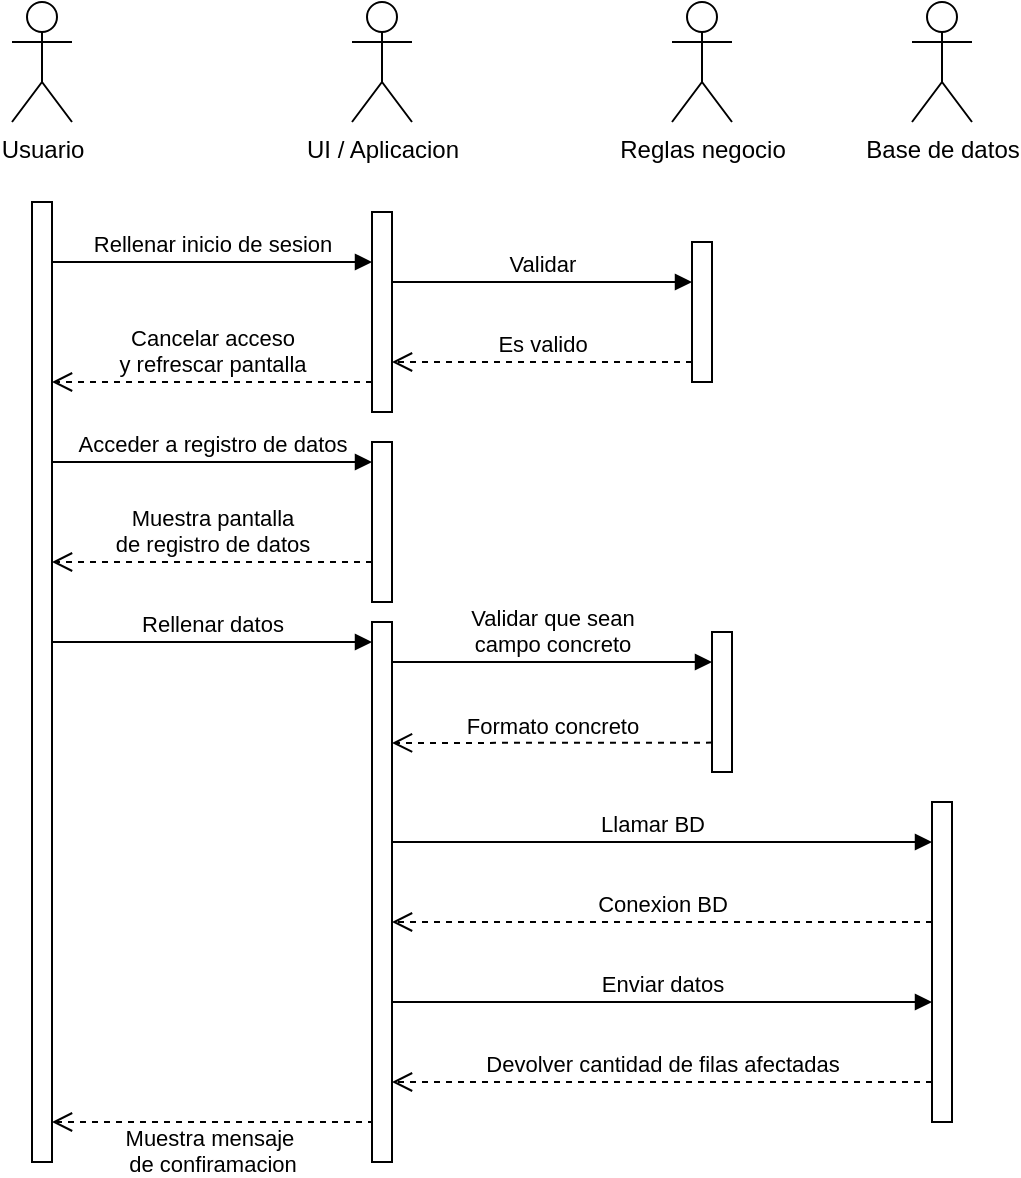 <mxfile version="26.2.15">
  <diagram name="Page-1" id="2YBvvXClWsGukQMizWep">
    <mxGraphModel dx="1068" dy="1628" grid="1" gridSize="10" guides="1" tooltips="1" connect="1" arrows="1" fold="1" page="1" pageScale="1" pageWidth="850" pageHeight="1100" math="0" shadow="0">
      <root>
        <mxCell id="0" />
        <mxCell id="1" parent="0" />
        <mxCell id="7lx7y_HW1eVYhGcbVzDC-8" value="" style="html=1;points=[[0,0,0,0,5],[0,1,0,0,-5],[1,0,0,0,5],[1,1,0,0,-5]];perimeter=orthogonalPerimeter;outlineConnect=0;targetShapes=umlLifeline;portConstraint=eastwest;newEdgeStyle={&quot;curved&quot;:0,&quot;rounded&quot;:0};" vertex="1" parent="1">
          <mxGeometry x="90" y="80" width="10" height="480" as="geometry" />
        </mxCell>
        <mxCell id="aM9ryv3xv72pqoxQDRHE-7" value="Rellenar inicio de sesion" style="html=1;verticalAlign=bottom;endArrow=block;edgeStyle=elbowEdgeStyle;elbow=vertical;curved=0;rounded=0;" parent="1" edge="1">
          <mxGeometry relative="1" as="geometry">
            <mxPoint x="100" y="110" as="sourcePoint" />
            <Array as="points">
              <mxPoint x="180" y="110" />
            </Array>
            <mxPoint x="260" y="110" as="targetPoint" />
          </mxGeometry>
        </mxCell>
        <mxCell id="aM9ryv3xv72pqoxQDRHE-8" value="Cancelar acceso&lt;div&gt;y refrescar pantalla&lt;/div&gt;" style="html=1;verticalAlign=bottom;endArrow=open;dashed=1;endSize=8;edgeStyle=elbowEdgeStyle;elbow=vertical;curved=0;rounded=0;" parent="1" edge="1">
          <mxGeometry relative="1" as="geometry">
            <mxPoint x="100" y="170" as="targetPoint" />
            <Array as="points">
              <mxPoint x="195" y="170" />
            </Array>
            <mxPoint x="260" y="170" as="sourcePoint" />
          </mxGeometry>
        </mxCell>
        <mxCell id="7lx7y_HW1eVYhGcbVzDC-10" value="Usuario" style="shape=umlActor;verticalLabelPosition=bottom;verticalAlign=top;html=1;" vertex="1" parent="1">
          <mxGeometry x="80" y="-20" width="30" height="60" as="geometry" />
        </mxCell>
        <mxCell id="7lx7y_HW1eVYhGcbVzDC-11" value="UI / Aplicacion" style="shape=umlActor;verticalLabelPosition=bottom;verticalAlign=top;html=1;" vertex="1" parent="1">
          <mxGeometry x="250" y="-20" width="30" height="60" as="geometry" />
        </mxCell>
        <mxCell id="7lx7y_HW1eVYhGcbVzDC-12" value="Reglas negocio" style="shape=umlActor;verticalLabelPosition=bottom;verticalAlign=top;html=1;" vertex="1" parent="1">
          <mxGeometry x="410" y="-20" width="30" height="60" as="geometry" />
        </mxCell>
        <mxCell id="7lx7y_HW1eVYhGcbVzDC-13" value="Base de datos" style="shape=umlActor;verticalLabelPosition=bottom;verticalAlign=top;html=1;" vertex="1" parent="1">
          <mxGeometry x="530" y="-20" width="30" height="60" as="geometry" />
        </mxCell>
        <mxCell id="7lx7y_HW1eVYhGcbVzDC-20" value="Es valido" style="html=1;verticalAlign=bottom;endArrow=open;dashed=1;endSize=8;edgeStyle=elbowEdgeStyle;elbow=vertical;curved=0;rounded=0;" edge="1" parent="1">
          <mxGeometry relative="1" as="geometry">
            <mxPoint x="270" y="160" as="targetPoint" />
            <Array as="points">
              <mxPoint x="365" y="160" />
            </Array>
            <mxPoint x="420" y="160" as="sourcePoint" />
          </mxGeometry>
        </mxCell>
        <mxCell id="7lx7y_HW1eVYhGcbVzDC-21" value="Validar" style="html=1;verticalAlign=bottom;endArrow=block;edgeStyle=elbowEdgeStyle;elbow=vertical;curved=0;rounded=0;" edge="1" parent="1">
          <mxGeometry relative="1" as="geometry">
            <mxPoint x="270" y="120" as="sourcePoint" />
            <Array as="points">
              <mxPoint x="350" y="120" />
            </Array>
            <mxPoint x="420" y="120" as="targetPoint" />
          </mxGeometry>
        </mxCell>
        <mxCell id="7lx7y_HW1eVYhGcbVzDC-22" value="" style="html=1;points=[[0,0,0,0,5],[0,1,0,0,-5],[1,0,0,0,5],[1,1,0,0,-5]];perimeter=orthogonalPerimeter;outlineConnect=0;targetShapes=umlLifeline;portConstraint=eastwest;newEdgeStyle={&quot;curved&quot;:0,&quot;rounded&quot;:0};" vertex="1" parent="1">
          <mxGeometry x="420" y="100" width="10" height="70" as="geometry" />
        </mxCell>
        <mxCell id="7lx7y_HW1eVYhGcbVzDC-23" value="Acceder a registro de datos" style="html=1;verticalAlign=bottom;endArrow=block;edgeStyle=elbowEdgeStyle;elbow=vertical;curved=0;rounded=0;" edge="1" parent="1">
          <mxGeometry relative="1" as="geometry">
            <mxPoint x="100" y="210" as="sourcePoint" />
            <Array as="points">
              <mxPoint x="180" y="210" />
            </Array>
            <mxPoint x="260" y="210" as="targetPoint" />
          </mxGeometry>
        </mxCell>
        <mxCell id="7lx7y_HW1eVYhGcbVzDC-24" value="Muestra pantalla&lt;div&gt;de registro de datos&lt;/div&gt;" style="html=1;verticalAlign=bottom;endArrow=open;dashed=1;endSize=8;edgeStyle=elbowEdgeStyle;elbow=vertical;curved=0;rounded=0;" edge="1" parent="1">
          <mxGeometry relative="1" as="geometry">
            <mxPoint x="100" y="260" as="targetPoint" />
            <Array as="points">
              <mxPoint x="195" y="260" />
            </Array>
            <mxPoint x="260" y="260" as="sourcePoint" />
          </mxGeometry>
        </mxCell>
        <mxCell id="7lx7y_HW1eVYhGcbVzDC-25" value="" style="html=1;points=[[0,0,0,0,5],[0,1,0,0,-5],[1,0,0,0,5],[1,1,0,0,-5]];perimeter=orthogonalPerimeter;outlineConnect=0;targetShapes=umlLifeline;portConstraint=eastwest;newEdgeStyle={&quot;curved&quot;:0,&quot;rounded&quot;:0};" vertex="1" parent="1">
          <mxGeometry x="430" y="295" width="10" height="70" as="geometry" />
        </mxCell>
        <mxCell id="7lx7y_HW1eVYhGcbVzDC-26" value="" style="html=1;points=[[0,0,0,0,5],[0,1,0,0,-5],[1,0,0,0,5],[1,1,0,0,-5]];perimeter=orthogonalPerimeter;outlineConnect=0;targetShapes=umlLifeline;portConstraint=eastwest;newEdgeStyle={&quot;curved&quot;:0,&quot;rounded&quot;:0};" vertex="1" parent="1">
          <mxGeometry x="540" y="380" width="10" height="160" as="geometry" />
        </mxCell>
        <mxCell id="7lx7y_HW1eVYhGcbVzDC-28" value="Llamar BD" style="html=1;verticalAlign=bottom;endArrow=block;edgeStyle=elbowEdgeStyle;elbow=vertical;curved=0;rounded=0;" edge="1" parent="1" target="7lx7y_HW1eVYhGcbVzDC-26">
          <mxGeometry relative="1" as="geometry">
            <mxPoint x="260" y="400" as="sourcePoint" />
            <Array as="points">
              <mxPoint x="345" y="400" />
            </Array>
            <mxPoint x="530" y="400" as="targetPoint" />
          </mxGeometry>
        </mxCell>
        <mxCell id="7lx7y_HW1eVYhGcbVzDC-29" value="Enviar datos" style="html=1;verticalAlign=bottom;endArrow=block;edgeStyle=elbowEdgeStyle;elbow=vertical;curved=0;rounded=0;" edge="1" parent="1">
          <mxGeometry relative="1" as="geometry">
            <mxPoint x="270" y="480" as="sourcePoint" />
            <Array as="points">
              <mxPoint x="355" y="480" />
            </Array>
            <mxPoint x="540" y="480" as="targetPoint" />
          </mxGeometry>
        </mxCell>
        <mxCell id="7lx7y_HW1eVYhGcbVzDC-30" value="Conexion BD" style="html=1;verticalAlign=bottom;endArrow=open;dashed=1;endSize=8;edgeStyle=elbowEdgeStyle;elbow=vertical;curved=0;rounded=0;" edge="1" parent="1">
          <mxGeometry relative="1" as="geometry">
            <mxPoint x="270" y="440" as="targetPoint" />
            <Array as="points">
              <mxPoint x="475" y="440" />
            </Array>
            <mxPoint x="540" y="440" as="sourcePoint" />
          </mxGeometry>
        </mxCell>
        <mxCell id="7lx7y_HW1eVYhGcbVzDC-31" value="Devolver cantidad de filas afectadas" style="html=1;verticalAlign=bottom;endArrow=open;dashed=1;endSize=8;edgeStyle=elbowEdgeStyle;elbow=vertical;curved=0;rounded=0;" edge="1" parent="1" source="7lx7y_HW1eVYhGcbVzDC-26">
          <mxGeometry relative="1" as="geometry">
            <mxPoint x="270" y="520" as="targetPoint" />
            <Array as="points">
              <mxPoint x="465" y="520" />
            </Array>
            <mxPoint x="530" y="520" as="sourcePoint" />
          </mxGeometry>
        </mxCell>
        <mxCell id="7lx7y_HW1eVYhGcbVzDC-32" value="" style="html=1;points=[[0,0,0,0,5],[0,1,0,0,-5],[1,0,0,0,5],[1,1,0,0,-5]];perimeter=orthogonalPerimeter;outlineConnect=0;targetShapes=umlLifeline;portConstraint=eastwest;newEdgeStyle={&quot;curved&quot;:0,&quot;rounded&quot;:0};" vertex="1" parent="1">
          <mxGeometry x="260" y="85" width="10" height="100" as="geometry" />
        </mxCell>
        <mxCell id="7lx7y_HW1eVYhGcbVzDC-34" value="Rellenar datos" style="html=1;verticalAlign=bottom;endArrow=block;edgeStyle=elbowEdgeStyle;elbow=vertical;curved=0;rounded=0;" edge="1" parent="1">
          <mxGeometry relative="1" as="geometry">
            <mxPoint x="100" y="300" as="sourcePoint" />
            <Array as="points">
              <mxPoint x="180" y="300" />
            </Array>
            <mxPoint x="260" y="300" as="targetPoint" />
          </mxGeometry>
        </mxCell>
        <mxCell id="7lx7y_HW1eVYhGcbVzDC-35" value="Validar que sean&lt;div&gt;campo concreto&lt;/div&gt;" style="html=1;verticalAlign=bottom;endArrow=block;edgeStyle=elbowEdgeStyle;elbow=vertical;curved=0;rounded=0;" edge="1" parent="1">
          <mxGeometry relative="1" as="geometry">
            <mxPoint x="270" y="310" as="sourcePoint" />
            <Array as="points">
              <mxPoint x="350" y="310" />
            </Array>
            <mxPoint x="430" y="310" as="targetPoint" />
          </mxGeometry>
        </mxCell>
        <mxCell id="7lx7y_HW1eVYhGcbVzDC-37" value="Formato concreto" style="html=1;verticalAlign=bottom;endArrow=open;dashed=1;endSize=8;edgeStyle=elbowEdgeStyle;elbow=vertical;curved=0;rounded=0;" edge="1" parent="1">
          <mxGeometry relative="1" as="geometry">
            <mxPoint x="270" y="350.31" as="targetPoint" />
            <Array as="points" />
            <mxPoint x="430" y="350.31" as="sourcePoint" />
          </mxGeometry>
        </mxCell>
        <mxCell id="7lx7y_HW1eVYhGcbVzDC-38" value="Muestra mensaje&amp;nbsp;&lt;div&gt;de confiramacion&lt;/div&gt;" style="html=1;verticalAlign=bottom;endArrow=open;dashed=1;endSize=8;edgeStyle=elbowEdgeStyle;elbow=vertical;curved=0;rounded=0;" edge="1" parent="1">
          <mxGeometry x="0.006" y="30" relative="1" as="geometry">
            <mxPoint x="100" y="540" as="targetPoint" />
            <Array as="points">
              <mxPoint x="305" y="540" />
            </Array>
            <mxPoint x="260" y="541" as="sourcePoint" />
            <mxPoint as="offset" />
          </mxGeometry>
        </mxCell>
        <mxCell id="7lx7y_HW1eVYhGcbVzDC-40" value="" style="html=1;points=[[0,0,0,0,5],[0,1,0,0,-5],[1,0,0,0,5],[1,1,0,0,-5]];perimeter=orthogonalPerimeter;outlineConnect=0;targetShapes=umlLifeline;portConstraint=eastwest;newEdgeStyle={&quot;curved&quot;:0,&quot;rounded&quot;:0};" vertex="1" parent="1">
          <mxGeometry x="260" y="200" width="10" height="80" as="geometry" />
        </mxCell>
        <mxCell id="7lx7y_HW1eVYhGcbVzDC-41" value="" style="html=1;points=[[0,0,0,0,5],[0,1,0,0,-5],[1,0,0,0,5],[1,1,0,0,-5]];perimeter=orthogonalPerimeter;outlineConnect=0;targetShapes=umlLifeline;portConstraint=eastwest;newEdgeStyle={&quot;curved&quot;:0,&quot;rounded&quot;:0};" vertex="1" parent="1">
          <mxGeometry x="260" y="290" width="10" height="270" as="geometry" />
        </mxCell>
      </root>
    </mxGraphModel>
  </diagram>
</mxfile>
